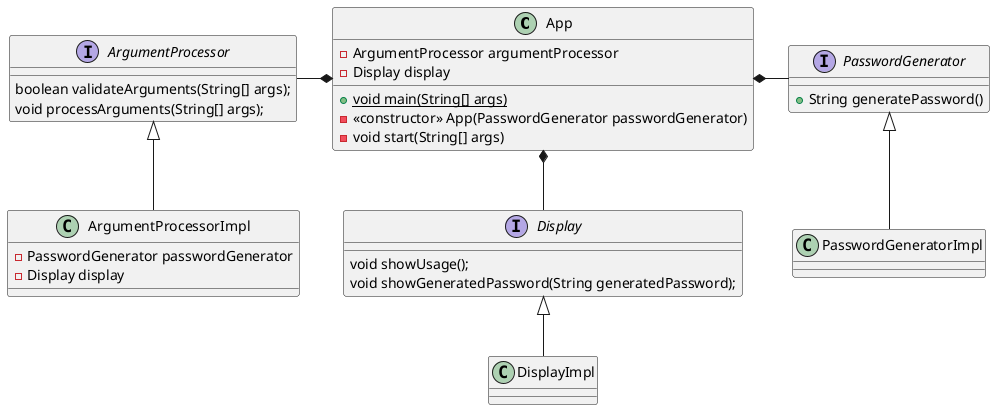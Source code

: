@startuml
'https://plantuml.com/class-diagram

class App {
    - ArgumentProcessor argumentProcessor
    - Display display
    + {static} void main(String[] args)
    - <<constructor>> App(PasswordGenerator passwordGenerator)
    - void start(String[] args)
}

interface ArgumentProcessor {
    boolean validateArguments(String[] args);
    void processArguments(String[] args);
}

class ArgumentProcessorImpl {
    - PasswordGenerator passwordGenerator
    - Display display
}

interface Display {
    void showUsage();
    void showGeneratedPassword(String generatedPassword);
}

class DisplayImpl {
}

interface PasswordGenerator {
    +String generatePassword()
}

class PasswordGeneratorImpl {
}
ArgumentProcessor <|-- ArgumentProcessorImpl
Display <|-- DisplayImpl
PasswordGenerator <|-- PasswordGeneratorImpl

App *--l ArgumentProcessor
App *--d Display
App *--r PasswordGenerator
@enduml